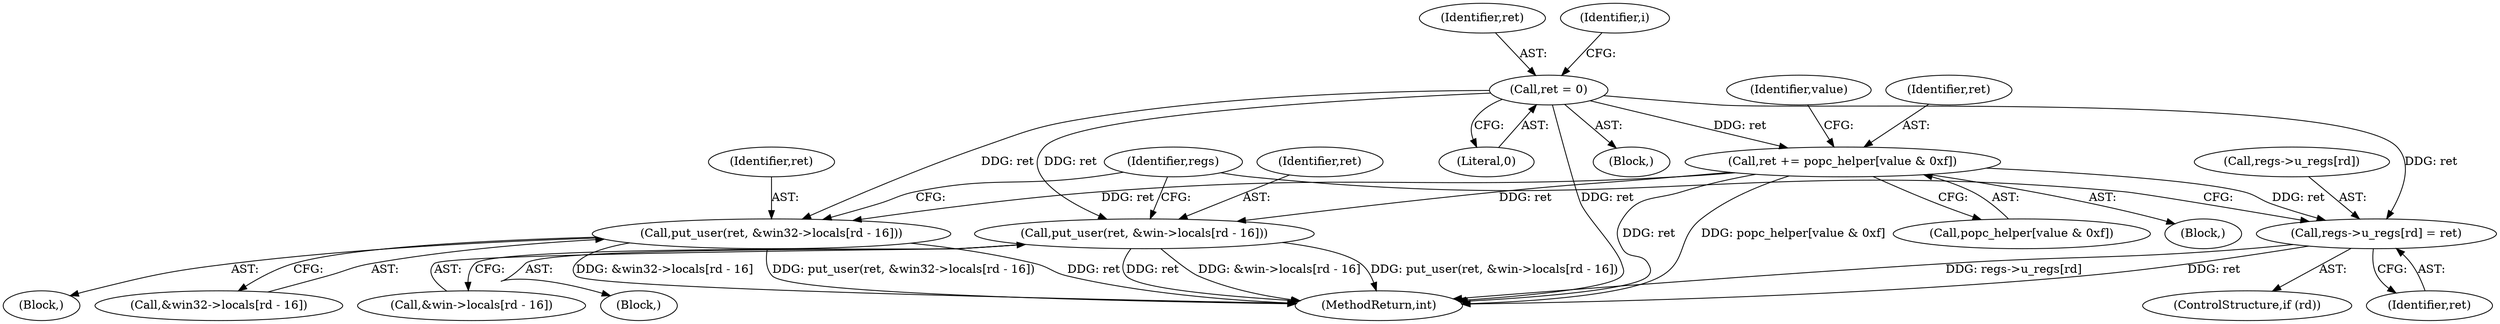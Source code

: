 digraph "0_linux_a8b0ca17b80e92faab46ee7179ba9e99ccb61233_37@array" {
"1000175" [label="(Call,ret += popc_helper[value & 0xf])"];
"1000163" [label="(Call,ret = 0)"];
"1000192" [label="(Call,regs->u_regs[rd] = ret)"];
"1000219" [label="(Call,put_user(ret, &win32->locals[rd - 16]))"];
"1000243" [label="(Call,put_user(ret, &win->locals[rd - 16]))"];
"1000219" [label="(Call,put_user(ret, &win32->locals[rd - 16]))"];
"1000192" [label="(Call,regs->u_regs[rd] = ret)"];
"1000165" [label="(Literal,0)"];
"1000193" [label="(Call,regs->u_regs[rd])"];
"1000183" [label="(Identifier,value)"];
"1000257" [label="(MethodReturn,int)"];
"1000221" [label="(Call,&win32->locals[rd - 16])"];
"1000244" [label="(Identifier,ret)"];
"1000175" [label="(Call,ret += popc_helper[value & 0xf])"];
"1000164" [label="(Identifier,ret)"];
"1000163" [label="(Call,ret = 0)"];
"1000245" [label="(Call,&win->locals[rd - 16])"];
"1000204" [label="(Block,)"];
"1000176" [label="(Identifier,ret)"];
"1000162" [label="(Block,)"];
"1000177" [label="(Call,popc_helper[value & 0xf])"];
"1000230" [label="(Block,)"];
"1000243" [label="(Call,put_user(ret, &win->locals[rd - 16]))"];
"1000190" [label="(ControlStructure,if (rd))"];
"1000167" [label="(Identifier,i)"];
"1000198" [label="(Identifier,ret)"];
"1000174" [label="(Block,)"];
"1000220" [label="(Identifier,ret)"];
"1000254" [label="(Identifier,regs)"];
"1000175" -> "1000174"  [label="AST: "];
"1000175" -> "1000177"  [label="CFG: "];
"1000176" -> "1000175"  [label="AST: "];
"1000177" -> "1000175"  [label="AST: "];
"1000183" -> "1000175"  [label="CFG: "];
"1000175" -> "1000257"  [label="DDG: ret"];
"1000175" -> "1000257"  [label="DDG: popc_helper[value & 0xf]"];
"1000163" -> "1000175"  [label="DDG: ret"];
"1000175" -> "1000192"  [label="DDG: ret"];
"1000175" -> "1000219"  [label="DDG: ret"];
"1000175" -> "1000243"  [label="DDG: ret"];
"1000163" -> "1000162"  [label="AST: "];
"1000163" -> "1000165"  [label="CFG: "];
"1000164" -> "1000163"  [label="AST: "];
"1000165" -> "1000163"  [label="AST: "];
"1000167" -> "1000163"  [label="CFG: "];
"1000163" -> "1000257"  [label="DDG: ret"];
"1000163" -> "1000192"  [label="DDG: ret"];
"1000163" -> "1000219"  [label="DDG: ret"];
"1000163" -> "1000243"  [label="DDG: ret"];
"1000192" -> "1000190"  [label="AST: "];
"1000192" -> "1000198"  [label="CFG: "];
"1000193" -> "1000192"  [label="AST: "];
"1000198" -> "1000192"  [label="AST: "];
"1000254" -> "1000192"  [label="CFG: "];
"1000192" -> "1000257"  [label="DDG: regs->u_regs[rd]"];
"1000192" -> "1000257"  [label="DDG: ret"];
"1000219" -> "1000204"  [label="AST: "];
"1000219" -> "1000221"  [label="CFG: "];
"1000220" -> "1000219"  [label="AST: "];
"1000221" -> "1000219"  [label="AST: "];
"1000254" -> "1000219"  [label="CFG: "];
"1000219" -> "1000257"  [label="DDG: &win32->locals[rd - 16]"];
"1000219" -> "1000257"  [label="DDG: put_user(ret, &win32->locals[rd - 16])"];
"1000219" -> "1000257"  [label="DDG: ret"];
"1000243" -> "1000230"  [label="AST: "];
"1000243" -> "1000245"  [label="CFG: "];
"1000244" -> "1000243"  [label="AST: "];
"1000245" -> "1000243"  [label="AST: "];
"1000254" -> "1000243"  [label="CFG: "];
"1000243" -> "1000257"  [label="DDG: ret"];
"1000243" -> "1000257"  [label="DDG: &win->locals[rd - 16]"];
"1000243" -> "1000257"  [label="DDG: put_user(ret, &win->locals[rd - 16])"];
}

